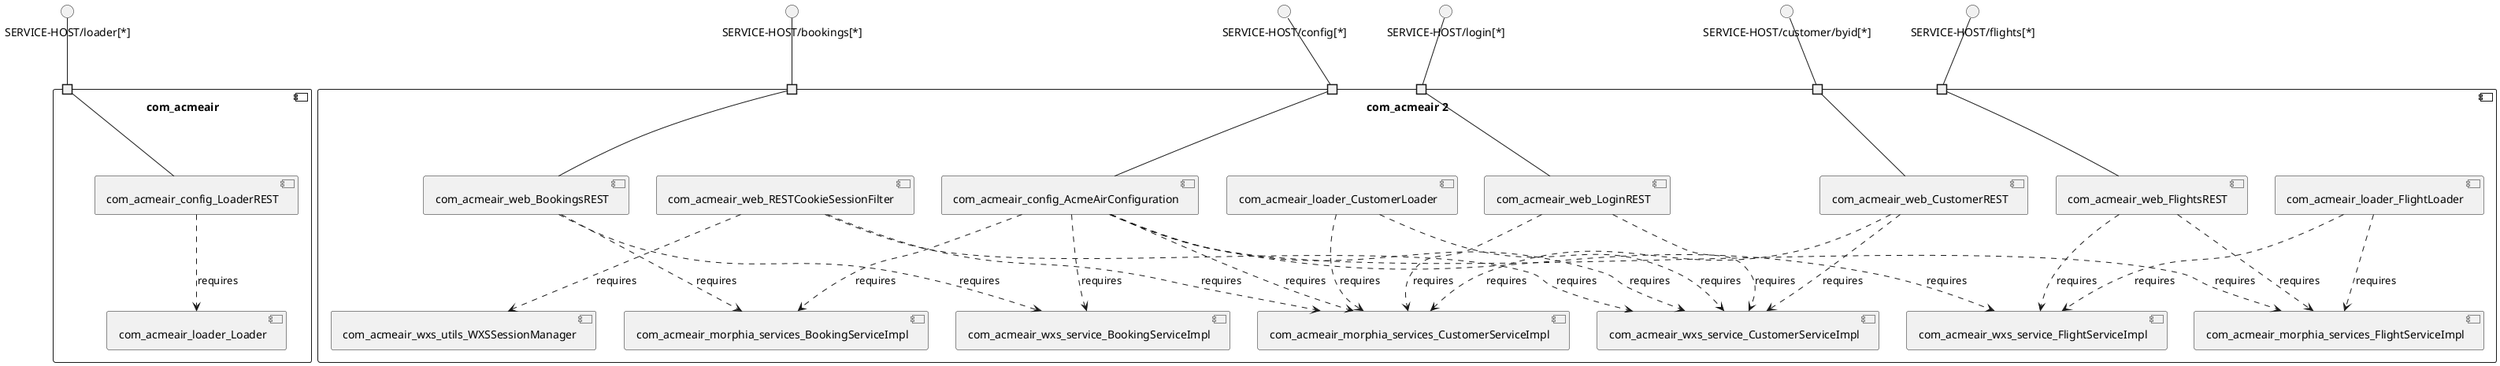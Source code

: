 @startuml
skinparam fixCircleLabelOverlapping true
skinparam componentStyle uml2
component "com_acmeair\n\n\n\n\n\n" {
[com_acmeair_loader_Loader]
[com_acmeair_config_LoaderREST]
portin " " as com_acmeair_requires_SERVICE_HOST_loader_
[com_acmeair_config_LoaderREST]..>[com_acmeair_loader_Loader] : requires
"com_acmeair_requires_SERVICE_HOST_loader_"--[com_acmeair_config_LoaderREST]
}
interface "SERVICE-HOST/loader[*]" as interface.SERVICE_HOST_loader_
interface.SERVICE_HOST_loader_--"com_acmeair_requires_SERVICE_HOST_loader_"
component "com_acmeair 2\n\n\n\n\n\n" {
[com_acmeair_web_LoginREST]
[com_acmeair_wxs_service_BookingServiceImpl]
[com_acmeair_web_CustomerREST]
[com_acmeair_web_BookingsREST]
[com_acmeair_morphia_services_BookingServiceImpl]
[com_acmeair_config_AcmeAirConfiguration]
[com_acmeair_wxs_service_CustomerServiceImpl]
[com_acmeair_web_RESTCookieSessionFilter]
[com_acmeair_wxs_utils_WXSSessionManager]
[com_acmeair_loader_FlightLoader]
[com_acmeair_wxs_service_FlightServiceImpl]
[com_acmeair_loader_CustomerLoader]
[com_acmeair_web_FlightsREST]
[com_acmeair_morphia_services_CustomerServiceImpl]
[com_acmeair_morphia_services_FlightServiceImpl]
portin " " as com_acmeair_2_requires_SERVICE_HOST_bookings_
portin " " as com_acmeair_2_requires_SERVICE_HOST_login_
portin " " as com_acmeair_2_requires_SERVICE_HOST_config_
portin " " as com_acmeair_2_requires_SERVICE_HOST_flights_
portin " " as com_acmeair_2_requires_SERVICE_HOST_customer_byid_
[com_acmeair_web_CustomerREST]..>[com_acmeair_wxs_service_CustomerServiceImpl] : requires
[com_acmeair_web_BookingsREST]..>[com_acmeair_morphia_services_BookingServiceImpl] : requires
[com_acmeair_config_AcmeAirConfiguration]..>[com_acmeair_morphia_services_BookingServiceImpl] : requires
[com_acmeair_loader_FlightLoader]..>[com_acmeair_wxs_service_FlightServiceImpl] : requires
[com_acmeair_web_LoginREST]..>[com_acmeair_wxs_service_CustomerServiceImpl] : requires
[com_acmeair_web_RESTCookieSessionFilter]..>[com_acmeair_wxs_service_CustomerServiceImpl] : requires
[com_acmeair_loader_FlightLoader]..>[com_acmeair_morphia_services_FlightServiceImpl] : requires
[com_acmeair_config_AcmeAirConfiguration]..>[com_acmeair_morphia_services_CustomerServiceImpl] : requires
[com_acmeair_web_RESTCookieSessionFilter]..>[com_acmeair_morphia_services_CustomerServiceImpl] : requires
[com_acmeair_web_FlightsREST]..>[com_acmeair_morphia_services_FlightServiceImpl] : requires
[com_acmeair_web_BookingsREST]..>[com_acmeair_wxs_service_BookingServiceImpl] : requires
[com_acmeair_web_RESTCookieSessionFilter]..>[com_acmeair_wxs_utils_WXSSessionManager] : requires
[com_acmeair_web_LoginREST]..>[com_acmeair_morphia_services_CustomerServiceImpl] : requires
[com_acmeair_config_AcmeAirConfiguration]..>[com_acmeair_wxs_service_FlightServiceImpl] : requires
[com_acmeair_web_FlightsREST]..>[com_acmeair_wxs_service_FlightServiceImpl] : requires
[com_acmeair_config_AcmeAirConfiguration]..>[com_acmeair_wxs_service_CustomerServiceImpl] : requires
[com_acmeair_web_CustomerREST]..>[com_acmeair_morphia_services_CustomerServiceImpl] : requires
[com_acmeair_config_AcmeAirConfiguration]..>[com_acmeair_morphia_services_FlightServiceImpl] : requires
[com_acmeair_loader_CustomerLoader]..>[com_acmeair_wxs_service_CustomerServiceImpl] : requires
[com_acmeair_config_AcmeAirConfiguration]..>[com_acmeair_wxs_service_BookingServiceImpl] : requires
[com_acmeair_loader_CustomerLoader]..>[com_acmeair_morphia_services_CustomerServiceImpl] : requires
"com_acmeair_2_requires_SERVICE_HOST_login_"--[com_acmeair_web_LoginREST]
"com_acmeair_2_requires_SERVICE_HOST_flights_"--[com_acmeair_web_FlightsREST]
"com_acmeair_2_requires_SERVICE_HOST_config_"--[com_acmeair_config_AcmeAirConfiguration]
"com_acmeair_2_requires_SERVICE_HOST_bookings_"--[com_acmeair_web_BookingsREST]
"com_acmeair_2_requires_SERVICE_HOST_customer_byid_"--[com_acmeair_web_CustomerREST]
}
interface "SERVICE-HOST/bookings[*]" as interface.SERVICE_HOST_bookings_
interface.SERVICE_HOST_bookings_--"com_acmeair_2_requires_SERVICE_HOST_bookings_"
interface "SERVICE-HOST/config[*]" as interface.SERVICE_HOST_config_
interface.SERVICE_HOST_config_--"com_acmeair_2_requires_SERVICE_HOST_config_"
interface "SERVICE-HOST/customer/byid[*]" as interface.SERVICE_HOST_customer_byid_
interface.SERVICE_HOST_customer_byid_--"com_acmeair_2_requires_SERVICE_HOST_customer_byid_"
interface "SERVICE-HOST/flights[*]" as interface.SERVICE_HOST_flights_
interface.SERVICE_HOST_flights_--"com_acmeair_2_requires_SERVICE_HOST_flights_"
interface "SERVICE-HOST/login[*]" as interface.SERVICE_HOST_login_
interface.SERVICE_HOST_login_--"com_acmeair_2_requires_SERVICE_HOST_login_"

@enduml
